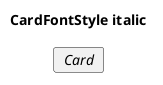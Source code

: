 @startuml
'!include ../../../plantuml-styles/plantuml-ae-skinparam-ex.iuml

skinparam CardFontStyle italic

title CardFontStyle italic

card Card

@enduml